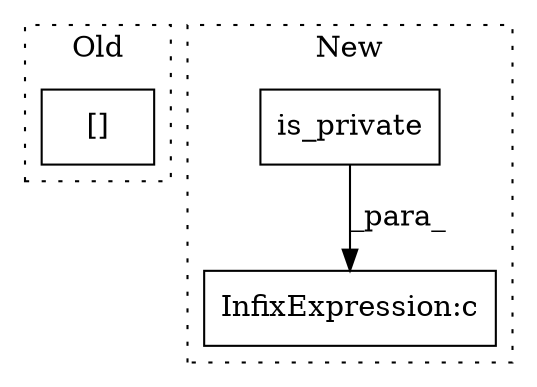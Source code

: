 digraph G {
subgraph cluster0 {
1 [label="[]" a="2" s="4589,4617" l="10,1" shape="box"];
label = "Old";
style="dotted";
}
subgraph cluster1 {
2 [label="is_private" a="32" s="4581,4601" l="11,1" shape="box"];
3 [label="InfixExpression:c" a="27" s="4577" l="4" shape="box"];
label = "New";
style="dotted";
}
2 -> 3 [label="_para_"];
}